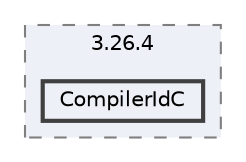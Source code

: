 digraph "/home/tiagomonteiro/Desktop/feup2/Schedule/cmake-build-debug/CMakeFiles/3.26.4/CompilerIdC"
{
 // LATEX_PDF_SIZE
  bgcolor="transparent";
  edge [fontname=Helvetica,fontsize=10,labelfontname=Helvetica,labelfontsize=10];
  node [fontname=Helvetica,fontsize=10,shape=box,height=0.2,width=0.4];
  compound=true
  subgraph clusterdir_963b8b620806c6773b968e9452a0cd9a {
    graph [ bgcolor="#edf0f7", pencolor="grey50", label="3.26.4", fontname=Helvetica,fontsize=10 style="filled,dashed", URL="dir_963b8b620806c6773b968e9452a0cd9a.html",tooltip=""]
  dir_2f331c5e8a13adf2904f684f87b3a141 [label="CompilerIdC", fillcolor="#edf0f7", color="grey25", style="filled,bold", URL="dir_2f331c5e8a13adf2904f684f87b3a141.html",tooltip=""];
  }
}
